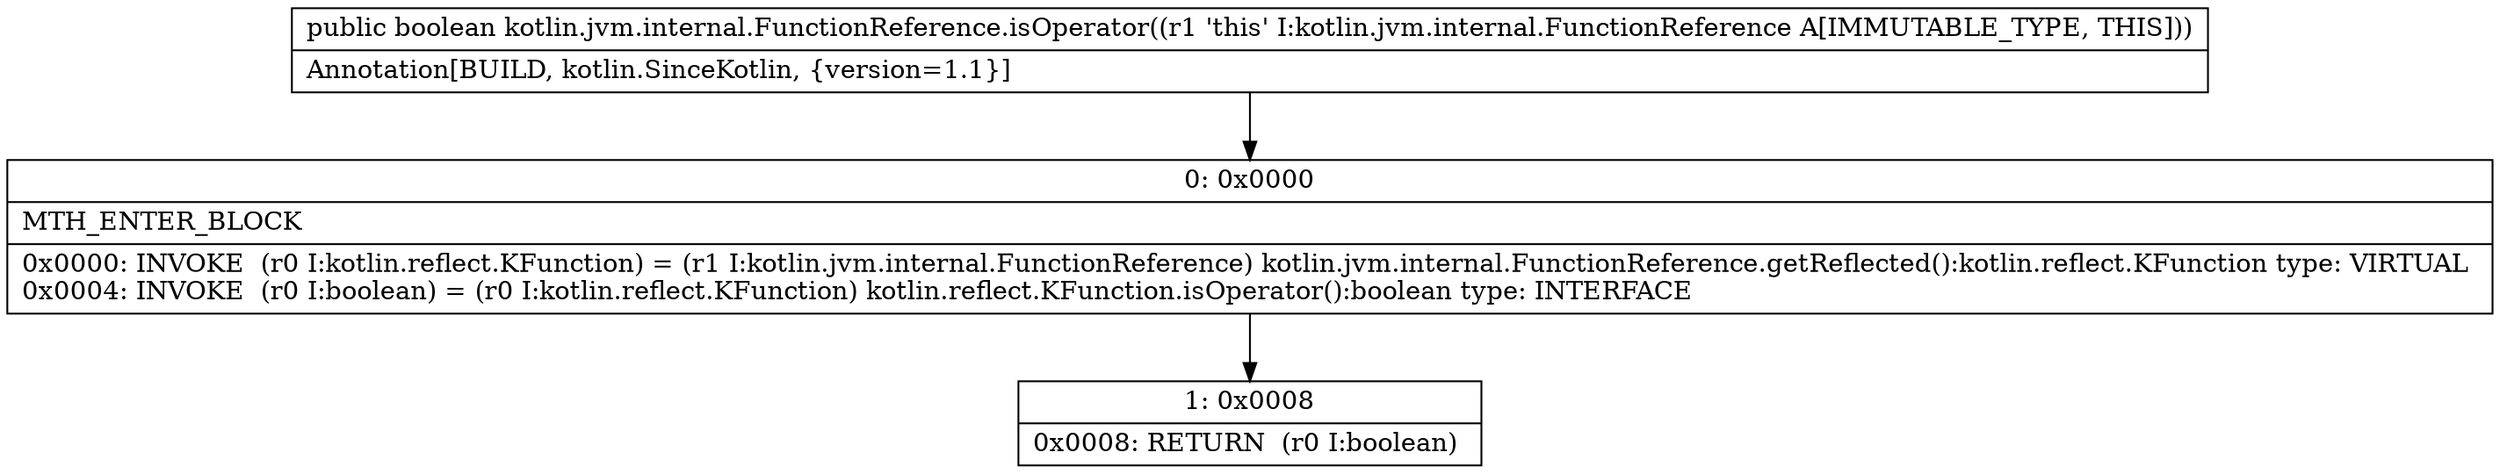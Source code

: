 digraph "CFG forkotlin.jvm.internal.FunctionReference.isOperator()Z" {
Node_0 [shape=record,label="{0\:\ 0x0000|MTH_ENTER_BLOCK\l|0x0000: INVOKE  (r0 I:kotlin.reflect.KFunction) = (r1 I:kotlin.jvm.internal.FunctionReference) kotlin.jvm.internal.FunctionReference.getReflected():kotlin.reflect.KFunction type: VIRTUAL \l0x0004: INVOKE  (r0 I:boolean) = (r0 I:kotlin.reflect.KFunction) kotlin.reflect.KFunction.isOperator():boolean type: INTERFACE \l}"];
Node_1 [shape=record,label="{1\:\ 0x0008|0x0008: RETURN  (r0 I:boolean) \l}"];
MethodNode[shape=record,label="{public boolean kotlin.jvm.internal.FunctionReference.isOperator((r1 'this' I:kotlin.jvm.internal.FunctionReference A[IMMUTABLE_TYPE, THIS]))  | Annotation[BUILD, kotlin.SinceKotlin, \{version=1.1\}]\l}"];
MethodNode -> Node_0;
Node_0 -> Node_1;
}

